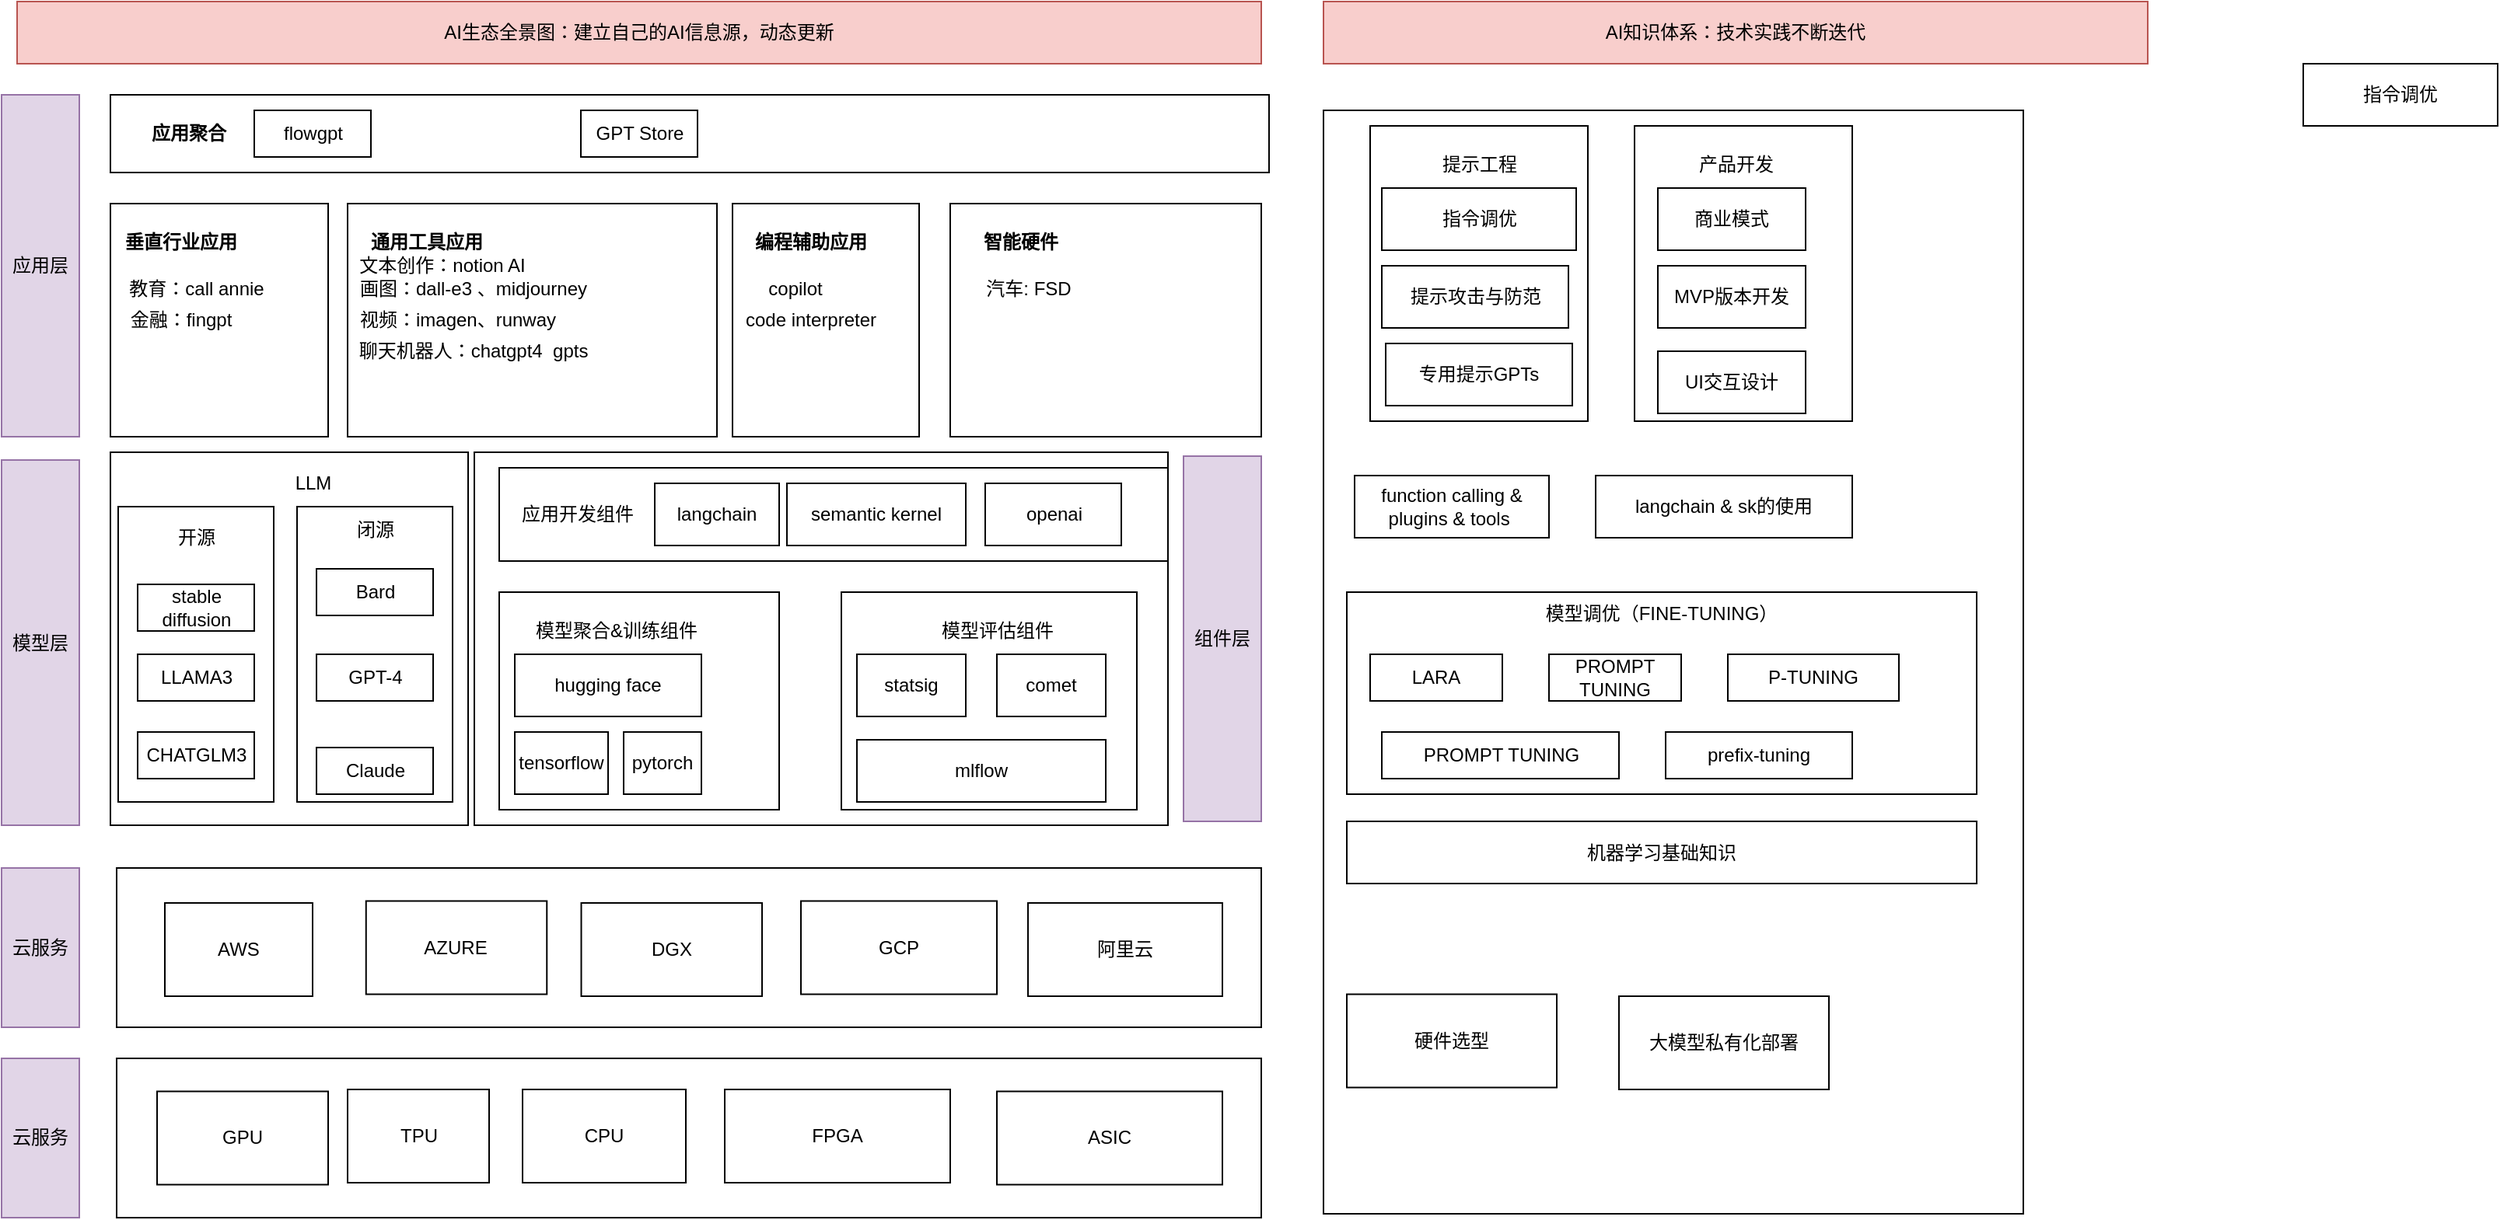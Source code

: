 <mxfile version="22.1.3" type="github">
  <diagram name="第 1 页" id="Ah_aQdF748rMCLH3QrIh">
    <mxGraphModel dx="2261" dy="790" grid="1" gridSize="10" guides="1" tooltips="1" connect="1" arrows="1" fold="1" page="1" pageScale="1" pageWidth="827" pageHeight="1169" math="0" shadow="0">
      <root>
        <mxCell id="0" />
        <mxCell id="1" parent="0" />
        <mxCell id="CQa66I4Z4G5CtVGXDreY-2" value="" style="rounded=0;whiteSpace=wrap;html=1;" vertex="1" parent="1">
          <mxGeometry x="840" y="470" width="450" height="710" as="geometry" />
        </mxCell>
        <mxCell id="CQa66I4Z4G5CtVGXDreY-94" value="" style="rounded=0;whiteSpace=wrap;html=1;" vertex="1" parent="1">
          <mxGeometry x="870" y="480" width="140" height="190" as="geometry" />
        </mxCell>
        <mxCell id="CQa66I4Z4G5CtVGXDreY-63" value="" style="rounded=0;whiteSpace=wrap;html=1;" vertex="1" parent="1">
          <mxGeometry x="294" y="690" width="446" height="240" as="geometry" />
        </mxCell>
        <mxCell id="CQa66I4Z4G5CtVGXDreY-14" value="" style="rounded=0;whiteSpace=wrap;html=1;" vertex="1" parent="1">
          <mxGeometry x="60" y="690" width="230" height="240" as="geometry" />
        </mxCell>
        <mxCell id="CQa66I4Z4G5CtVGXDreY-29" value="" style="rounded=0;whiteSpace=wrap;html=1;" vertex="1" parent="1">
          <mxGeometry x="180" y="725" width="100" height="190" as="geometry" />
        </mxCell>
        <mxCell id="CQa66I4Z4G5CtVGXDreY-3" value="提示工程" style="text;html=1;align=center;verticalAlign=middle;resizable=0;points=[];autosize=1;strokeColor=none;fillColor=none;" vertex="1" parent="1">
          <mxGeometry x="905" y="490" width="70" height="30" as="geometry" />
        </mxCell>
        <mxCell id="CQa66I4Z4G5CtVGXDreY-4" value="指令调优" style="rounded=0;whiteSpace=wrap;html=1;" vertex="1" parent="1">
          <mxGeometry x="877.5" y="520" width="125" height="40" as="geometry" />
        </mxCell>
        <mxCell id="CQa66I4Z4G5CtVGXDreY-5" value="提示攻击与防范" style="rounded=0;whiteSpace=wrap;html=1;" vertex="1" parent="1">
          <mxGeometry x="877.5" y="570" width="120" height="40" as="geometry" />
        </mxCell>
        <mxCell id="CQa66I4Z4G5CtVGXDreY-7" value="" style="rounded=0;whiteSpace=wrap;html=1;" vertex="1" parent="1">
          <mxGeometry x="460" y="530" width="120" height="150" as="geometry" />
        </mxCell>
        <mxCell id="CQa66I4Z4G5CtVGXDreY-9" value="&lt;b&gt;编程辅助应用&lt;/b&gt;" style="text;html=1;align=center;verticalAlign=middle;resizable=0;points=[];autosize=1;strokeColor=none;fillColor=none;" vertex="1" parent="1">
          <mxGeometry x="460" y="540" width="100" height="30" as="geometry" />
        </mxCell>
        <mxCell id="CQa66I4Z4G5CtVGXDreY-11" value="GPT-4" style="rounded=0;whiteSpace=wrap;html=1;" vertex="1" parent="1">
          <mxGeometry x="192.5" y="820" width="75" height="30" as="geometry" />
        </mxCell>
        <mxCell id="CQa66I4Z4G5CtVGXDreY-15" value="LLM" style="text;html=1;align=center;verticalAlign=middle;resizable=0;points=[];autosize=1;strokeColor=none;fillColor=none;" vertex="1" parent="1">
          <mxGeometry x="165" y="695" width="50" height="30" as="geometry" />
        </mxCell>
        <mxCell id="CQa66I4Z4G5CtVGXDreY-16" value="" style="rounded=0;whiteSpace=wrap;html=1;" vertex="1" parent="1">
          <mxGeometry x="310" y="700" width="430" height="60" as="geometry" />
        </mxCell>
        <mxCell id="CQa66I4Z4G5CtVGXDreY-19" value="应用开发组件" style="text;html=1;align=center;verticalAlign=middle;resizable=0;points=[];autosize=1;strokeColor=none;fillColor=none;" vertex="1" parent="1">
          <mxGeometry x="310" y="715" width="100" height="30" as="geometry" />
        </mxCell>
        <mxCell id="CQa66I4Z4G5CtVGXDreY-20" value="langchain" style="rounded=0;whiteSpace=wrap;html=1;" vertex="1" parent="1">
          <mxGeometry x="410" y="710" width="80" height="40" as="geometry" />
        </mxCell>
        <mxCell id="CQa66I4Z4G5CtVGXDreY-21" value="semantic kernel" style="rounded=0;whiteSpace=wrap;html=1;" vertex="1" parent="1">
          <mxGeometry x="495" y="710" width="115" height="40" as="geometry" />
        </mxCell>
        <mxCell id="CQa66I4Z4G5CtVGXDreY-24" value="" style="rounded=0;whiteSpace=wrap;html=1;" vertex="1" parent="1">
          <mxGeometry x="310" y="780" width="180" height="140" as="geometry" />
        </mxCell>
        <mxCell id="CQa66I4Z4G5CtVGXDreY-25" value="模型聚合&amp;amp;训练组件" style="text;html=1;align=center;verticalAlign=middle;resizable=0;points=[];autosize=1;strokeColor=none;fillColor=none;" vertex="1" parent="1">
          <mxGeometry x="320" y="790" width="130" height="30" as="geometry" />
        </mxCell>
        <mxCell id="CQa66I4Z4G5CtVGXDreY-26" value="hugging face" style="rounded=0;whiteSpace=wrap;html=1;" vertex="1" parent="1">
          <mxGeometry x="320" y="820" width="120" height="40" as="geometry" />
        </mxCell>
        <mxCell id="CQa66I4Z4G5CtVGXDreY-27" value="Bard" style="rounded=0;whiteSpace=wrap;html=1;" vertex="1" parent="1">
          <mxGeometry x="192.5" y="765" width="75" height="30" as="geometry" />
        </mxCell>
        <mxCell id="CQa66I4Z4G5CtVGXDreY-28" value="Claude" style="rounded=0;whiteSpace=wrap;html=1;" vertex="1" parent="1">
          <mxGeometry x="192.5" y="880" width="75" height="30" as="geometry" />
        </mxCell>
        <mxCell id="CQa66I4Z4G5CtVGXDreY-30" value="闭源" style="text;html=1;align=center;verticalAlign=middle;resizable=0;points=[];autosize=1;strokeColor=none;fillColor=none;" vertex="1" parent="1">
          <mxGeometry x="205" y="725" width="50" height="30" as="geometry" />
        </mxCell>
        <mxCell id="CQa66I4Z4G5CtVGXDreY-31" value="AI生态全景图：建立自己的AI信息源，动态更新" style="rounded=0;whiteSpace=wrap;html=1;fillColor=#f8cecc;strokeColor=#b85450;" vertex="1" parent="1">
          <mxGeometry y="400" width="800" height="40" as="geometry" />
        </mxCell>
        <mxCell id="CQa66I4Z4G5CtVGXDreY-33" value="" style="rounded=0;whiteSpace=wrap;html=1;" vertex="1" parent="1">
          <mxGeometry x="65" y="725" width="100" height="190" as="geometry" />
        </mxCell>
        <mxCell id="CQa66I4Z4G5CtVGXDreY-34" value="开源" style="text;html=1;align=center;verticalAlign=middle;resizable=0;points=[];autosize=1;strokeColor=none;fillColor=none;" vertex="1" parent="1">
          <mxGeometry x="90" y="730" width="50" height="30" as="geometry" />
        </mxCell>
        <mxCell id="CQa66I4Z4G5CtVGXDreY-35" value="stable diffusion" style="rounded=0;whiteSpace=wrap;html=1;" vertex="1" parent="1">
          <mxGeometry x="77.5" y="775" width="75" height="30" as="geometry" />
        </mxCell>
        <mxCell id="CQa66I4Z4G5CtVGXDreY-36" value="LLAMA3" style="rounded=0;whiteSpace=wrap;html=1;" vertex="1" parent="1">
          <mxGeometry x="77.5" y="820" width="75" height="30" as="geometry" />
        </mxCell>
        <mxCell id="CQa66I4Z4G5CtVGXDreY-37" value="CHATGLM3" style="rounded=0;whiteSpace=wrap;html=1;" vertex="1" parent="1">
          <mxGeometry x="77.5" y="870" width="75" height="30" as="geometry" />
        </mxCell>
        <mxCell id="CQa66I4Z4G5CtVGXDreY-38" value="" style="rounded=0;whiteSpace=wrap;html=1;" vertex="1" parent="1">
          <mxGeometry x="60" y="530" width="140" height="150" as="geometry" />
        </mxCell>
        <mxCell id="CQa66I4Z4G5CtVGXDreY-39" value="&lt;b&gt;垂直行业应用&lt;/b&gt;" style="text;html=1;align=center;verticalAlign=middle;resizable=0;points=[];autosize=1;strokeColor=none;fillColor=none;" vertex="1" parent="1">
          <mxGeometry x="55" y="540" width="100" height="30" as="geometry" />
        </mxCell>
        <mxCell id="CQa66I4Z4G5CtVGXDreY-40" value="教育：call annie" style="text;html=1;align=center;verticalAlign=middle;resizable=0;points=[];autosize=1;strokeColor=none;fillColor=none;" vertex="1" parent="1">
          <mxGeometry x="60" y="570" width="110" height="30" as="geometry" />
        </mxCell>
        <mxCell id="CQa66I4Z4G5CtVGXDreY-41" value="金融：fingpt" style="text;html=1;align=center;verticalAlign=middle;resizable=0;points=[];autosize=1;strokeColor=none;fillColor=none;" vertex="1" parent="1">
          <mxGeometry x="60" y="590" width="90" height="30" as="geometry" />
        </mxCell>
        <mxCell id="CQa66I4Z4G5CtVGXDreY-42" value="copilot" style="text;html=1;align=center;verticalAlign=middle;resizable=0;points=[];autosize=1;strokeColor=none;fillColor=none;" vertex="1" parent="1">
          <mxGeometry x="470" y="570" width="60" height="30" as="geometry" />
        </mxCell>
        <mxCell id="CQa66I4Z4G5CtVGXDreY-43" value="code interpreter" style="text;html=1;align=center;verticalAlign=middle;resizable=0;points=[];autosize=1;strokeColor=none;fillColor=none;" vertex="1" parent="1">
          <mxGeometry x="455" y="590" width="110" height="30" as="geometry" />
        </mxCell>
        <mxCell id="CQa66I4Z4G5CtVGXDreY-44" value="" style="rounded=0;whiteSpace=wrap;html=1;" vertex="1" parent="1">
          <mxGeometry x="212.5" y="530" width="237.5" height="150" as="geometry" />
        </mxCell>
        <mxCell id="CQa66I4Z4G5CtVGXDreY-45" value="&lt;b&gt;通用工具应用&lt;/b&gt;" style="text;html=1;align=center;verticalAlign=middle;resizable=0;points=[];autosize=1;strokeColor=none;fillColor=none;" vertex="1" parent="1">
          <mxGeometry x="212.5" y="540" width="100" height="30" as="geometry" />
        </mxCell>
        <mxCell id="CQa66I4Z4G5CtVGXDreY-47" value="画图：dall-e3 、midjourney" style="text;html=1;align=center;verticalAlign=middle;resizable=0;points=[];autosize=1;strokeColor=none;fillColor=none;" vertex="1" parent="1">
          <mxGeometry x="207.5" y="570" width="170" height="30" as="geometry" />
        </mxCell>
        <mxCell id="CQa66I4Z4G5CtVGXDreY-50" value="copilot" style="text;html=1;align=center;verticalAlign=middle;resizable=0;points=[];autosize=1;strokeColor=none;fillColor=none;" vertex="1" parent="1">
          <mxGeometry x="650" y="630" width="60" height="30" as="geometry" />
        </mxCell>
        <mxCell id="CQa66I4Z4G5CtVGXDreY-51" value="文本创作：notion AI" style="text;html=1;align=center;verticalAlign=middle;resizable=0;points=[];autosize=1;strokeColor=none;fillColor=none;" vertex="1" parent="1">
          <mxGeometry x="207.5" y="555" width="130" height="30" as="geometry" />
        </mxCell>
        <mxCell id="CQa66I4Z4G5CtVGXDreY-52" value="视频：imagen、runway" style="text;html=1;align=center;verticalAlign=middle;resizable=0;points=[];autosize=1;strokeColor=none;fillColor=none;" vertex="1" parent="1">
          <mxGeometry x="207.5" y="590" width="150" height="30" as="geometry" />
        </mxCell>
        <mxCell id="CQa66I4Z4G5CtVGXDreY-53" value="聊天机器人：chatgpt4&amp;nbsp; gpts" style="text;html=1;align=center;verticalAlign=middle;resizable=0;points=[];autosize=1;strokeColor=none;fillColor=none;" vertex="1" parent="1">
          <mxGeometry x="207.5" y="610" width="170" height="30" as="geometry" />
        </mxCell>
        <mxCell id="CQa66I4Z4G5CtVGXDreY-54" value="" style="rounded=0;whiteSpace=wrap;html=1;" vertex="1" parent="1">
          <mxGeometry x="600" y="530" width="200" height="150" as="geometry" />
        </mxCell>
        <mxCell id="CQa66I4Z4G5CtVGXDreY-57" value="&lt;b&gt;智能硬件&lt;/b&gt;" style="text;html=1;align=center;verticalAlign=middle;resizable=0;points=[];autosize=1;strokeColor=none;fillColor=none;" vertex="1" parent="1">
          <mxGeometry x="610" y="540" width="70" height="30" as="geometry" />
        </mxCell>
        <mxCell id="CQa66I4Z4G5CtVGXDreY-58" value="汽车: FSD" style="text;html=1;align=center;verticalAlign=middle;resizable=0;points=[];autosize=1;strokeColor=none;fillColor=none;" vertex="1" parent="1">
          <mxGeometry x="610" y="570" width="80" height="30" as="geometry" />
        </mxCell>
        <mxCell id="CQa66I4Z4G5CtVGXDreY-61" value="tensorflow" style="rounded=0;whiteSpace=wrap;html=1;" vertex="1" parent="1">
          <mxGeometry x="320" y="870" width="60" height="40" as="geometry" />
        </mxCell>
        <mxCell id="CQa66I4Z4G5CtVGXDreY-62" value="pytorch" style="rounded=0;whiteSpace=wrap;html=1;" vertex="1" parent="1">
          <mxGeometry x="390" y="870" width="50" height="40" as="geometry" />
        </mxCell>
        <mxCell id="CQa66I4Z4G5CtVGXDreY-65" value="应用层" style="rounded=0;whiteSpace=wrap;html=1;fillColor=#e1d5e7;strokeColor=#9673a6;" vertex="1" parent="1">
          <mxGeometry x="-10" y="460" width="50" height="220" as="geometry" />
        </mxCell>
        <mxCell id="CQa66I4Z4G5CtVGXDreY-66" value="模型层" style="rounded=0;whiteSpace=wrap;html=1;fillColor=#e1d5e7;strokeColor=#9673a6;" vertex="1" parent="1">
          <mxGeometry x="-10" y="695" width="50" height="235" as="geometry" />
        </mxCell>
        <mxCell id="CQa66I4Z4G5CtVGXDreY-67" value="组件层" style="rounded=0;whiteSpace=wrap;html=1;fillColor=#e1d5e7;strokeColor=#9673a6;" vertex="1" parent="1">
          <mxGeometry x="750" y="692.5" width="50" height="235" as="geometry" />
        </mxCell>
        <mxCell id="CQa66I4Z4G5CtVGXDreY-69" value="" style="rounded=0;whiteSpace=wrap;html=1;" vertex="1" parent="1">
          <mxGeometry x="530" y="780" width="190" height="140" as="geometry" />
        </mxCell>
        <mxCell id="CQa66I4Z4G5CtVGXDreY-70" value="模型评估组件" style="text;html=1;align=center;verticalAlign=middle;resizable=0;points=[];autosize=1;strokeColor=none;fillColor=none;" vertex="1" parent="1">
          <mxGeometry x="580" y="790" width="100" height="30" as="geometry" />
        </mxCell>
        <mxCell id="CQa66I4Z4G5CtVGXDreY-71" value="statsig" style="rounded=0;whiteSpace=wrap;html=1;" vertex="1" parent="1">
          <mxGeometry x="540" y="820" width="70" height="40" as="geometry" />
        </mxCell>
        <mxCell id="CQa66I4Z4G5CtVGXDreY-72" value="comet" style="rounded=0;whiteSpace=wrap;html=1;" vertex="1" parent="1">
          <mxGeometry x="630" y="820" width="70" height="40" as="geometry" />
        </mxCell>
        <mxCell id="CQa66I4Z4G5CtVGXDreY-73" value="mlflow" style="rounded=0;whiteSpace=wrap;html=1;" vertex="1" parent="1">
          <mxGeometry x="540" y="875" width="160" height="40" as="geometry" />
        </mxCell>
        <mxCell id="CQa66I4Z4G5CtVGXDreY-74" value="" style="rounded=0;whiteSpace=wrap;html=1;" vertex="1" parent="1">
          <mxGeometry x="60" y="460" width="745" height="50" as="geometry" />
        </mxCell>
        <mxCell id="CQa66I4Z4G5CtVGXDreY-75" value="&lt;b&gt;应用聚合&lt;/b&gt;" style="text;html=1;align=center;verticalAlign=middle;resizable=0;points=[];autosize=1;strokeColor=none;fillColor=none;" vertex="1" parent="1">
          <mxGeometry x="75" y="470" width="70" height="30" as="geometry" />
        </mxCell>
        <mxCell id="CQa66I4Z4G5CtVGXDreY-76" value="flowgpt" style="rounded=0;whiteSpace=wrap;html=1;" vertex="1" parent="1">
          <mxGeometry x="152.5" y="470" width="75" height="30" as="geometry" />
        </mxCell>
        <mxCell id="CQa66I4Z4G5CtVGXDreY-78" value="GPT Store" style="rounded=0;whiteSpace=wrap;html=1;" vertex="1" parent="1">
          <mxGeometry x="362.5" y="470" width="75" height="30" as="geometry" />
        </mxCell>
        <mxCell id="CQa66I4Z4G5CtVGXDreY-79" value="云服务" style="rounded=0;whiteSpace=wrap;html=1;fillColor=#e1d5e7;strokeColor=#9673a6;" vertex="1" parent="1">
          <mxGeometry x="-10" y="957.5" width="50" height="102.5" as="geometry" />
        </mxCell>
        <mxCell id="CQa66I4Z4G5CtVGXDreY-81" value="" style="rounded=0;whiteSpace=wrap;html=1;" vertex="1" parent="1">
          <mxGeometry x="64" y="957.5" width="736" height="102.5" as="geometry" />
        </mxCell>
        <mxCell id="CQa66I4Z4G5CtVGXDreY-82" value="AWS" style="rounded=0;whiteSpace=wrap;html=1;" vertex="1" parent="1">
          <mxGeometry x="95" y="980" width="95" height="60" as="geometry" />
        </mxCell>
        <mxCell id="CQa66I4Z4G5CtVGXDreY-83" value="AZURE" style="rounded=0;whiteSpace=wrap;html=1;" vertex="1" parent="1">
          <mxGeometry x="224.38" y="978.75" width="116.25" height="60" as="geometry" />
        </mxCell>
        <mxCell id="CQa66I4Z4G5CtVGXDreY-84" value="GCP" style="rounded=0;whiteSpace=wrap;html=1;" vertex="1" parent="1">
          <mxGeometry x="504" y="978.75" width="126" height="60" as="geometry" />
        </mxCell>
        <mxCell id="CQa66I4Z4G5CtVGXDreY-85" value="阿里云" style="rounded=0;whiteSpace=wrap;html=1;" vertex="1" parent="1">
          <mxGeometry x="650" y="980" width="125" height="60" as="geometry" />
        </mxCell>
        <mxCell id="CQa66I4Z4G5CtVGXDreY-86" value="云服务" style="rounded=0;whiteSpace=wrap;html=1;fillColor=#e1d5e7;strokeColor=#9673a6;" vertex="1" parent="1">
          <mxGeometry x="-10" y="1080" width="50" height="102.5" as="geometry" />
        </mxCell>
        <mxCell id="CQa66I4Z4G5CtVGXDreY-87" value="" style="rounded=0;whiteSpace=wrap;html=1;" vertex="1" parent="1">
          <mxGeometry x="64" y="1080" width="736" height="102.5" as="geometry" />
        </mxCell>
        <mxCell id="CQa66I4Z4G5CtVGXDreY-88" value="GPU" style="rounded=0;whiteSpace=wrap;html=1;" vertex="1" parent="1">
          <mxGeometry x="90" y="1101.25" width="110" height="60" as="geometry" />
        </mxCell>
        <mxCell id="CQa66I4Z4G5CtVGXDreY-89" value="TPU" style="rounded=0;whiteSpace=wrap;html=1;" vertex="1" parent="1">
          <mxGeometry x="212.5" y="1100" width="91" height="60" as="geometry" />
        </mxCell>
        <mxCell id="CQa66I4Z4G5CtVGXDreY-90" value="DGX" style="rounded=0;whiteSpace=wrap;html=1;" vertex="1" parent="1">
          <mxGeometry x="362.75" y="980" width="116.25" height="60" as="geometry" />
        </mxCell>
        <mxCell id="CQa66I4Z4G5CtVGXDreY-91" value="CPU" style="rounded=0;whiteSpace=wrap;html=1;" vertex="1" parent="1">
          <mxGeometry x="325" y="1100" width="105" height="60" as="geometry" />
        </mxCell>
        <mxCell id="CQa66I4Z4G5CtVGXDreY-92" value="FPGA" style="rounded=0;whiteSpace=wrap;html=1;" vertex="1" parent="1">
          <mxGeometry x="455" y="1100" width="145" height="60" as="geometry" />
        </mxCell>
        <mxCell id="CQa66I4Z4G5CtVGXDreY-93" value="ASIC" style="rounded=0;whiteSpace=wrap;html=1;" vertex="1" parent="1">
          <mxGeometry x="630" y="1101.25" width="145" height="60" as="geometry" />
        </mxCell>
        <mxCell id="CQa66I4Z4G5CtVGXDreY-96" value="模型调优（FINE-TUNING）" style="rounded=0;whiteSpace=wrap;html=1;verticalAlign=top;" vertex="1" parent="1">
          <mxGeometry x="855" y="780" width="405" height="130" as="geometry" />
        </mxCell>
        <mxCell id="CQa66I4Z4G5CtVGXDreY-97" value="function calling &amp;amp; plugins &amp;amp; tools&amp;nbsp;" style="rounded=0;whiteSpace=wrap;html=1;" vertex="1" parent="1">
          <mxGeometry x="860" y="705" width="125" height="40" as="geometry" />
        </mxCell>
        <mxCell id="CQa66I4Z4G5CtVGXDreY-99" value="机器学习基础知识" style="rounded=0;whiteSpace=wrap;html=1;" vertex="1" parent="1">
          <mxGeometry x="855" y="927.5" width="405" height="40" as="geometry" />
        </mxCell>
        <mxCell id="CQa66I4Z4G5CtVGXDreY-100" value="LARA" style="rounded=0;whiteSpace=wrap;html=1;" vertex="1" parent="1">
          <mxGeometry x="870" y="820" width="85" height="30" as="geometry" />
        </mxCell>
        <mxCell id="CQa66I4Z4G5CtVGXDreY-101" value="P-TUNING" style="rounded=0;whiteSpace=wrap;html=1;" vertex="1" parent="1">
          <mxGeometry x="1100" y="820" width="110" height="30" as="geometry" />
        </mxCell>
        <mxCell id="CQa66I4Z4G5CtVGXDreY-102" value="PROMPT TUNING" style="rounded=0;whiteSpace=wrap;html=1;" vertex="1" parent="1">
          <mxGeometry x="877.5" y="870" width="152.5" height="30" as="geometry" />
        </mxCell>
        <mxCell id="CQa66I4Z4G5CtVGXDreY-103" value="AI知识体系：技术实践不断迭代" style="rounded=0;whiteSpace=wrap;html=1;fillColor=#f8cecc;strokeColor=#b85450;" vertex="1" parent="1">
          <mxGeometry x="840" y="400" width="530" height="40" as="geometry" />
        </mxCell>
        <mxCell id="CQa66I4Z4G5CtVGXDreY-104" value="" style="rounded=0;whiteSpace=wrap;html=1;" vertex="1" parent="1">
          <mxGeometry x="1040" y="480" width="140" height="190" as="geometry" />
        </mxCell>
        <mxCell id="CQa66I4Z4G5CtVGXDreY-105" value="指令调优" style="rounded=0;whiteSpace=wrap;html=1;" vertex="1" parent="1">
          <mxGeometry x="1470" y="440" width="125" height="40" as="geometry" />
        </mxCell>
        <mxCell id="CQa66I4Z4G5CtVGXDreY-106" value="专用提示GPTs" style="rounded=0;whiteSpace=wrap;html=1;" vertex="1" parent="1">
          <mxGeometry x="880" y="620" width="120" height="40" as="geometry" />
        </mxCell>
        <mxCell id="CQa66I4Z4G5CtVGXDreY-107" value="产品开发" style="text;html=1;align=center;verticalAlign=middle;resizable=0;points=[];autosize=1;strokeColor=none;fillColor=none;" vertex="1" parent="1">
          <mxGeometry x="1070" y="490" width="70" height="30" as="geometry" />
        </mxCell>
        <mxCell id="CQa66I4Z4G5CtVGXDreY-109" value="硬件选型" style="rounded=0;whiteSpace=wrap;html=1;" vertex="1" parent="1">
          <mxGeometry x="855" y="1038.75" width="135" height="60" as="geometry" />
        </mxCell>
        <mxCell id="CQa66I4Z4G5CtVGXDreY-110" value="大模型私有化部署" style="rounded=0;whiteSpace=wrap;html=1;" vertex="1" parent="1">
          <mxGeometry x="1030" y="1040" width="135" height="60" as="geometry" />
        </mxCell>
        <mxCell id="CQa66I4Z4G5CtVGXDreY-111" value="商业模式" style="rounded=0;whiteSpace=wrap;html=1;" vertex="1" parent="1">
          <mxGeometry x="1055" y="520" width="95" height="40" as="geometry" />
        </mxCell>
        <mxCell id="CQa66I4Z4G5CtVGXDreY-112" value="MVP版本开发" style="rounded=0;whiteSpace=wrap;html=1;" vertex="1" parent="1">
          <mxGeometry x="1055" y="570" width="95" height="40" as="geometry" />
        </mxCell>
        <mxCell id="CQa66I4Z4G5CtVGXDreY-113" value="UI交互设计" style="rounded=0;whiteSpace=wrap;html=1;" vertex="1" parent="1">
          <mxGeometry x="1055" y="625" width="95" height="40" as="geometry" />
        </mxCell>
        <mxCell id="CQa66I4Z4G5CtVGXDreY-114" value="openai" style="rounded=0;whiteSpace=wrap;html=1;" vertex="1" parent="1">
          <mxGeometry x="622.5" y="710" width="87.5" height="40" as="geometry" />
        </mxCell>
        <mxCell id="CQa66I4Z4G5CtVGXDreY-115" value="PROMPT TUNING" style="rounded=0;whiteSpace=wrap;html=1;" vertex="1" parent="1">
          <mxGeometry x="985" y="820" width="85" height="30" as="geometry" />
        </mxCell>
        <mxCell id="CQa66I4Z4G5CtVGXDreY-116" value="prefix-tuning" style="rounded=0;whiteSpace=wrap;html=1;" vertex="1" parent="1">
          <mxGeometry x="1060" y="870" width="120" height="30" as="geometry" />
        </mxCell>
        <mxCell id="CQa66I4Z4G5CtVGXDreY-118" value="langchain &amp;amp; sk的使用" style="rounded=0;whiteSpace=wrap;html=1;" vertex="1" parent="1">
          <mxGeometry x="1015" y="705" width="165" height="40" as="geometry" />
        </mxCell>
      </root>
    </mxGraphModel>
  </diagram>
</mxfile>
